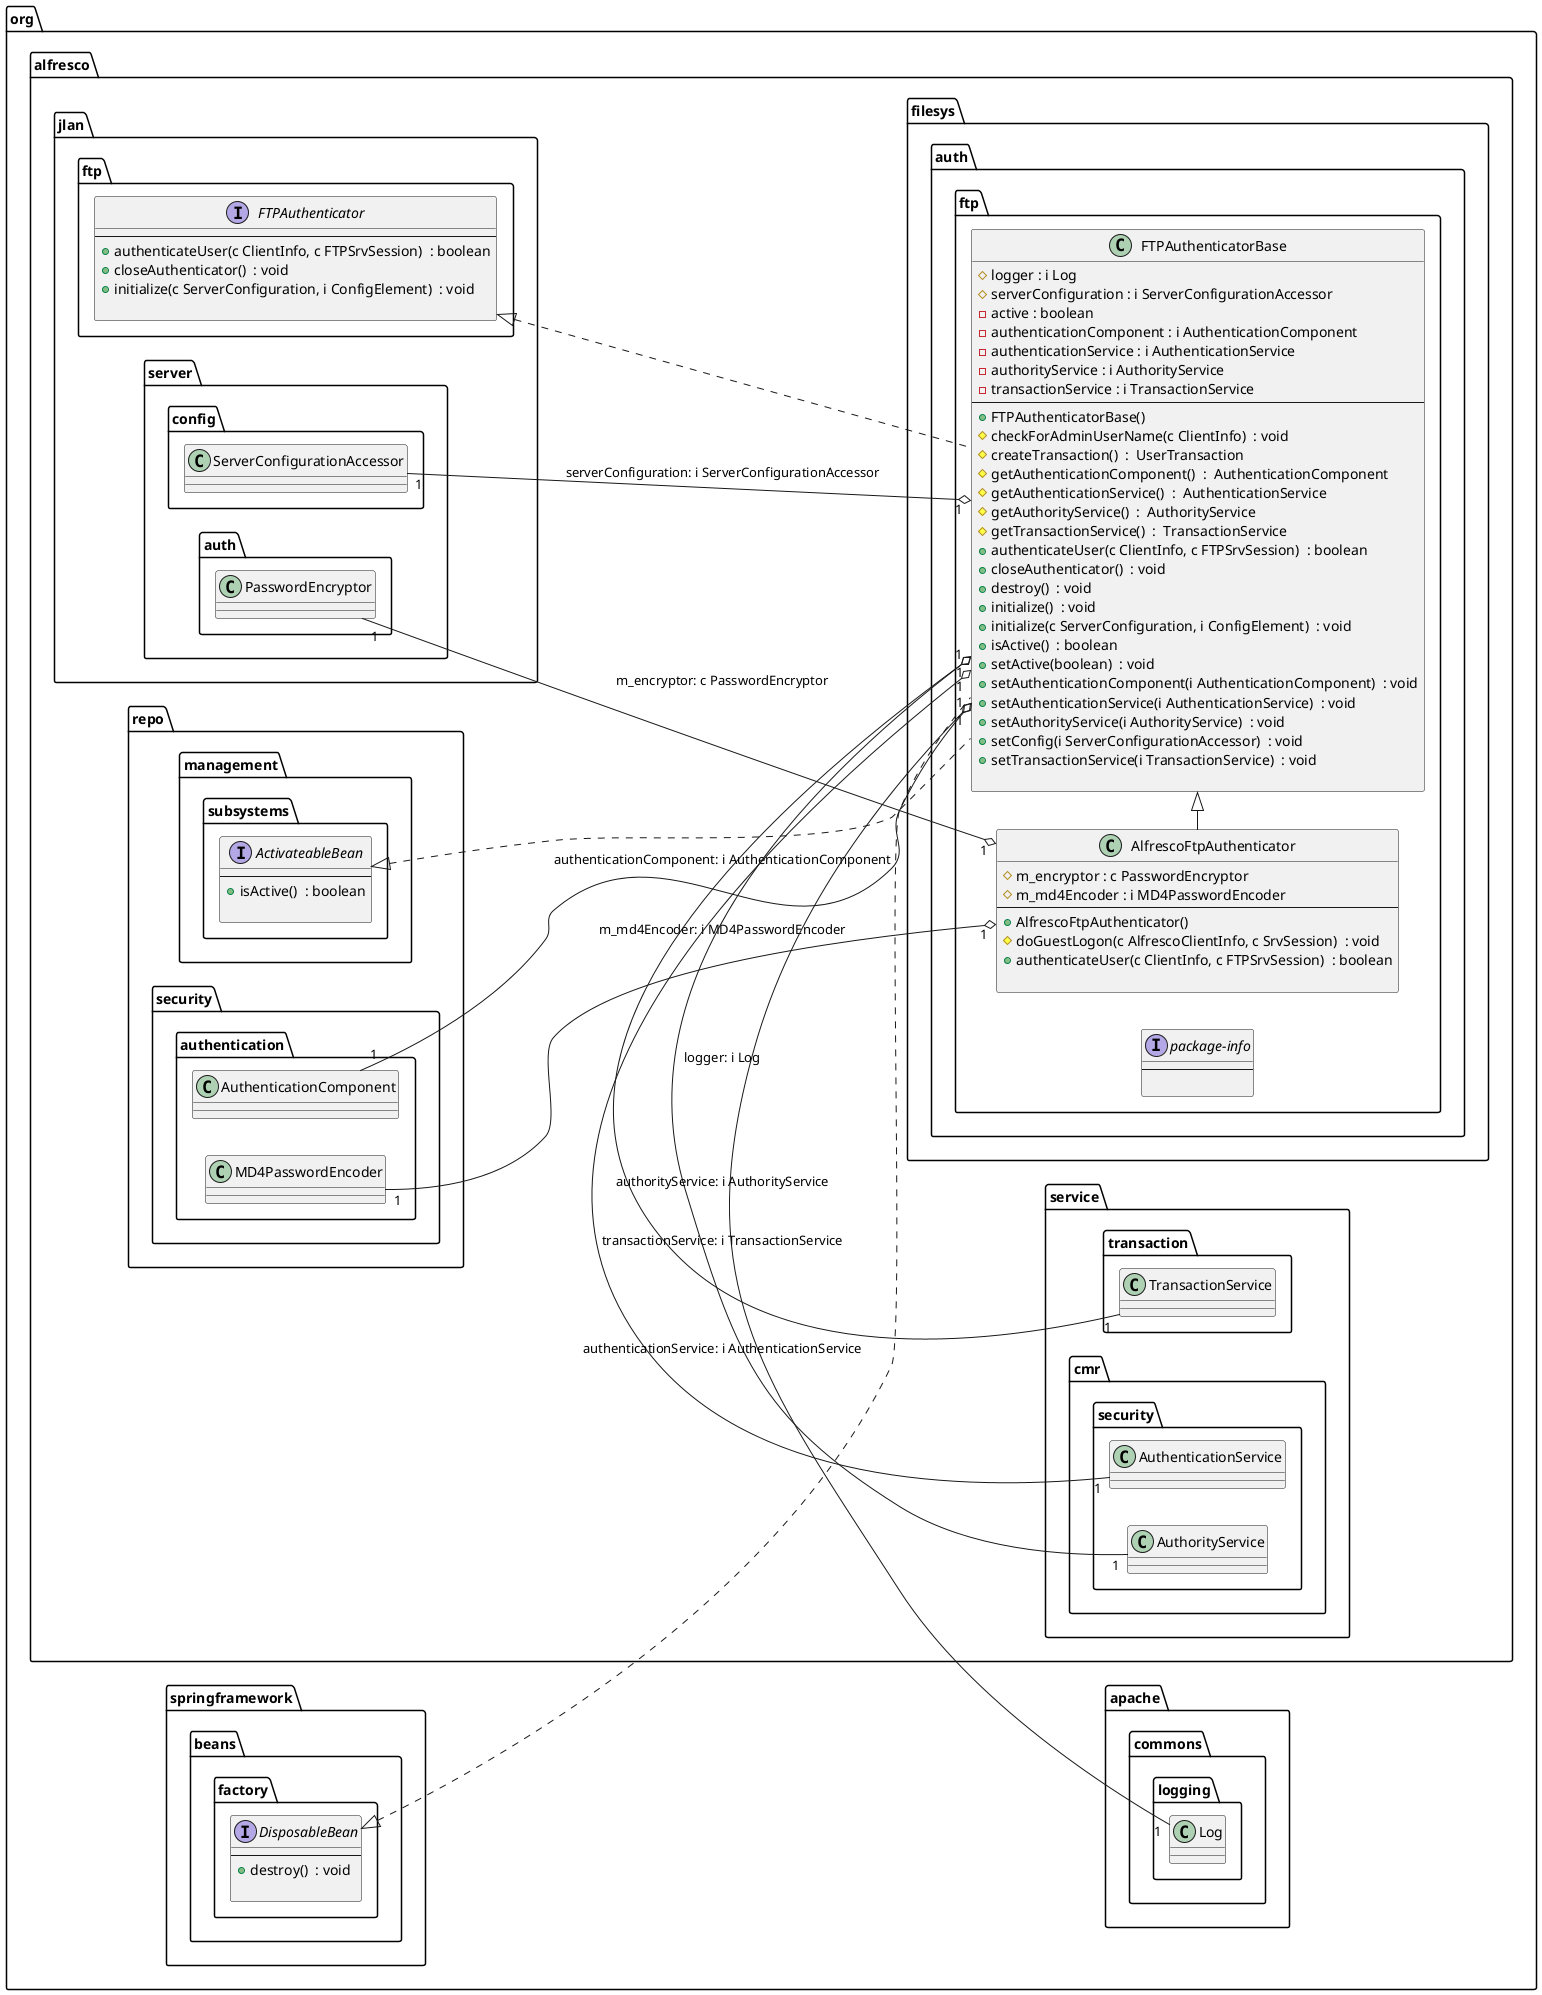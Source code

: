 @startuml

' Generated using https://github.com/juanmf/Java2PlantUML

left to right direction
' Participants 

interface org.alfresco.jlan.ftp.FTPAuthenticator {
--
+  authenticateUser(c ClientInfo, c FTPSrvSession)  : boolean
+  closeAuthenticator()  : void
+  initialize(c ServerConfiguration, i ConfigElement)  : void

}
interface org.springframework.beans.factory.DisposableBean {
--
+  destroy()  : void

}
interface org.alfresco.filesys.auth.ftp.package-info {
--

}
interface org.alfresco.repo.management.subsystems.ActivateableBean {
--
+  isActive()  : boolean

}
class org.alfresco.filesys.auth.ftp.FTPAuthenticatorBase {
#  logger : i Log
#  serverConfiguration : i ServerConfigurationAccessor
-  active : boolean
-  authenticationComponent : i AuthenticationComponent
-  authenticationService : i AuthenticationService
-  authorityService : i AuthorityService
-  transactionService : i TransactionService
--
+   FTPAuthenticatorBase() 
#  checkForAdminUserName(c ClientInfo)  : void
#  createTransaction()  :  UserTransaction
#  getAuthenticationComponent()  :  AuthenticationComponent
#  getAuthenticationService()  :  AuthenticationService
#  getAuthorityService()  :  AuthorityService
#  getTransactionService()  :  TransactionService
+  authenticateUser(c ClientInfo, c FTPSrvSession)  : boolean
+  closeAuthenticator()  : void
+  destroy()  : void
+  initialize()  : void
+  initialize(c ServerConfiguration, i ConfigElement)  : void
+  isActive()  : boolean
+  setActive(boolean)  : void
+  setAuthenticationComponent(i AuthenticationComponent)  : void
+  setAuthenticationService(i AuthenticationService)  : void
+  setAuthorityService(i AuthorityService)  : void
+  setConfig(i ServerConfigurationAccessor)  : void
+  setTransactionService(i TransactionService)  : void

}
class org.alfresco.filesys.auth.ftp.AlfrescoFtpAuthenticator {
#  m_encryptor : c PasswordEncryptor
#  m_md4Encoder : i MD4PasswordEncoder
--
+   AlfrescoFtpAuthenticator() 
#  doGuestLogon(c AlfrescoClientInfo, c SrvSession)  : void
+  authenticateUser(c ClientInfo, c FTPSrvSession)  : boolean

}

' Relations 

org.alfresco.filesys.auth.ftp.AlfrescoFtpAuthenticator "1"  o-left-  "1" org.alfresco.repo.security.authentication.MD4PasswordEncoder  : m_md4Encoder: i MD4PasswordEncoder
org.alfresco.filesys.auth.ftp.FTPAuthenticatorBase "1"  o-left-  "1" org.alfresco.service.transaction.TransactionService  : transactionService: i TransactionService
org.alfresco.filesys.auth.ftp.AlfrescoFtpAuthenticator "1"  o-left-  "1" org.alfresco.jlan.server.auth.PasswordEncryptor  : m_encryptor: c PasswordEncryptor
org.alfresco.filesys.auth.ftp.FTPAuthenticatorBase "1"  o-left-  "1" org.apache.commons.logging.Log  : logger: i Log
org.alfresco.filesys.auth.ftp.FTPAuthenticatorBase "1"  o-left-  "1" org.alfresco.jlan.server.config.ServerConfigurationAccessor  : serverConfiguration: i ServerConfigurationAccessor
org.alfresco.filesys.auth.ftp.FTPAuthenticatorBase "1"  o-left-  "1" org.alfresco.repo.security.authentication.AuthenticationComponent  : authenticationComponent: i AuthenticationComponent
org.alfresco.filesys.auth.ftp.FTPAuthenticatorBase "1"  o-left-  "1" org.alfresco.service.cmr.security.AuthorityService  : authorityService: i AuthorityService
org.alfresco.filesys.auth.ftp.FTPAuthenticatorBase "1"  o-left-  "1" org.alfresco.service.cmr.security.AuthenticationService  : authenticationService: i AuthenticationService
org.alfresco.filesys.auth.ftp.AlfrescoFtpAuthenticator  -up|>  org.alfresco.filesys.auth.ftp.FTPAuthenticatorBase
org.alfresco.filesys.auth.ftp.FTPAuthenticatorBase  ..up|>  org.alfresco.jlan.ftp.FTPAuthenticator
org.alfresco.filesys.auth.ftp.FTPAuthenticatorBase  ..up|>  org.alfresco.repo.management.subsystems.ActivateableBean
org.alfresco.filesys.auth.ftp.FTPAuthenticatorBase  ..up|>  org.springframework.beans.factory.DisposableBean

' Notes 

@enduml

